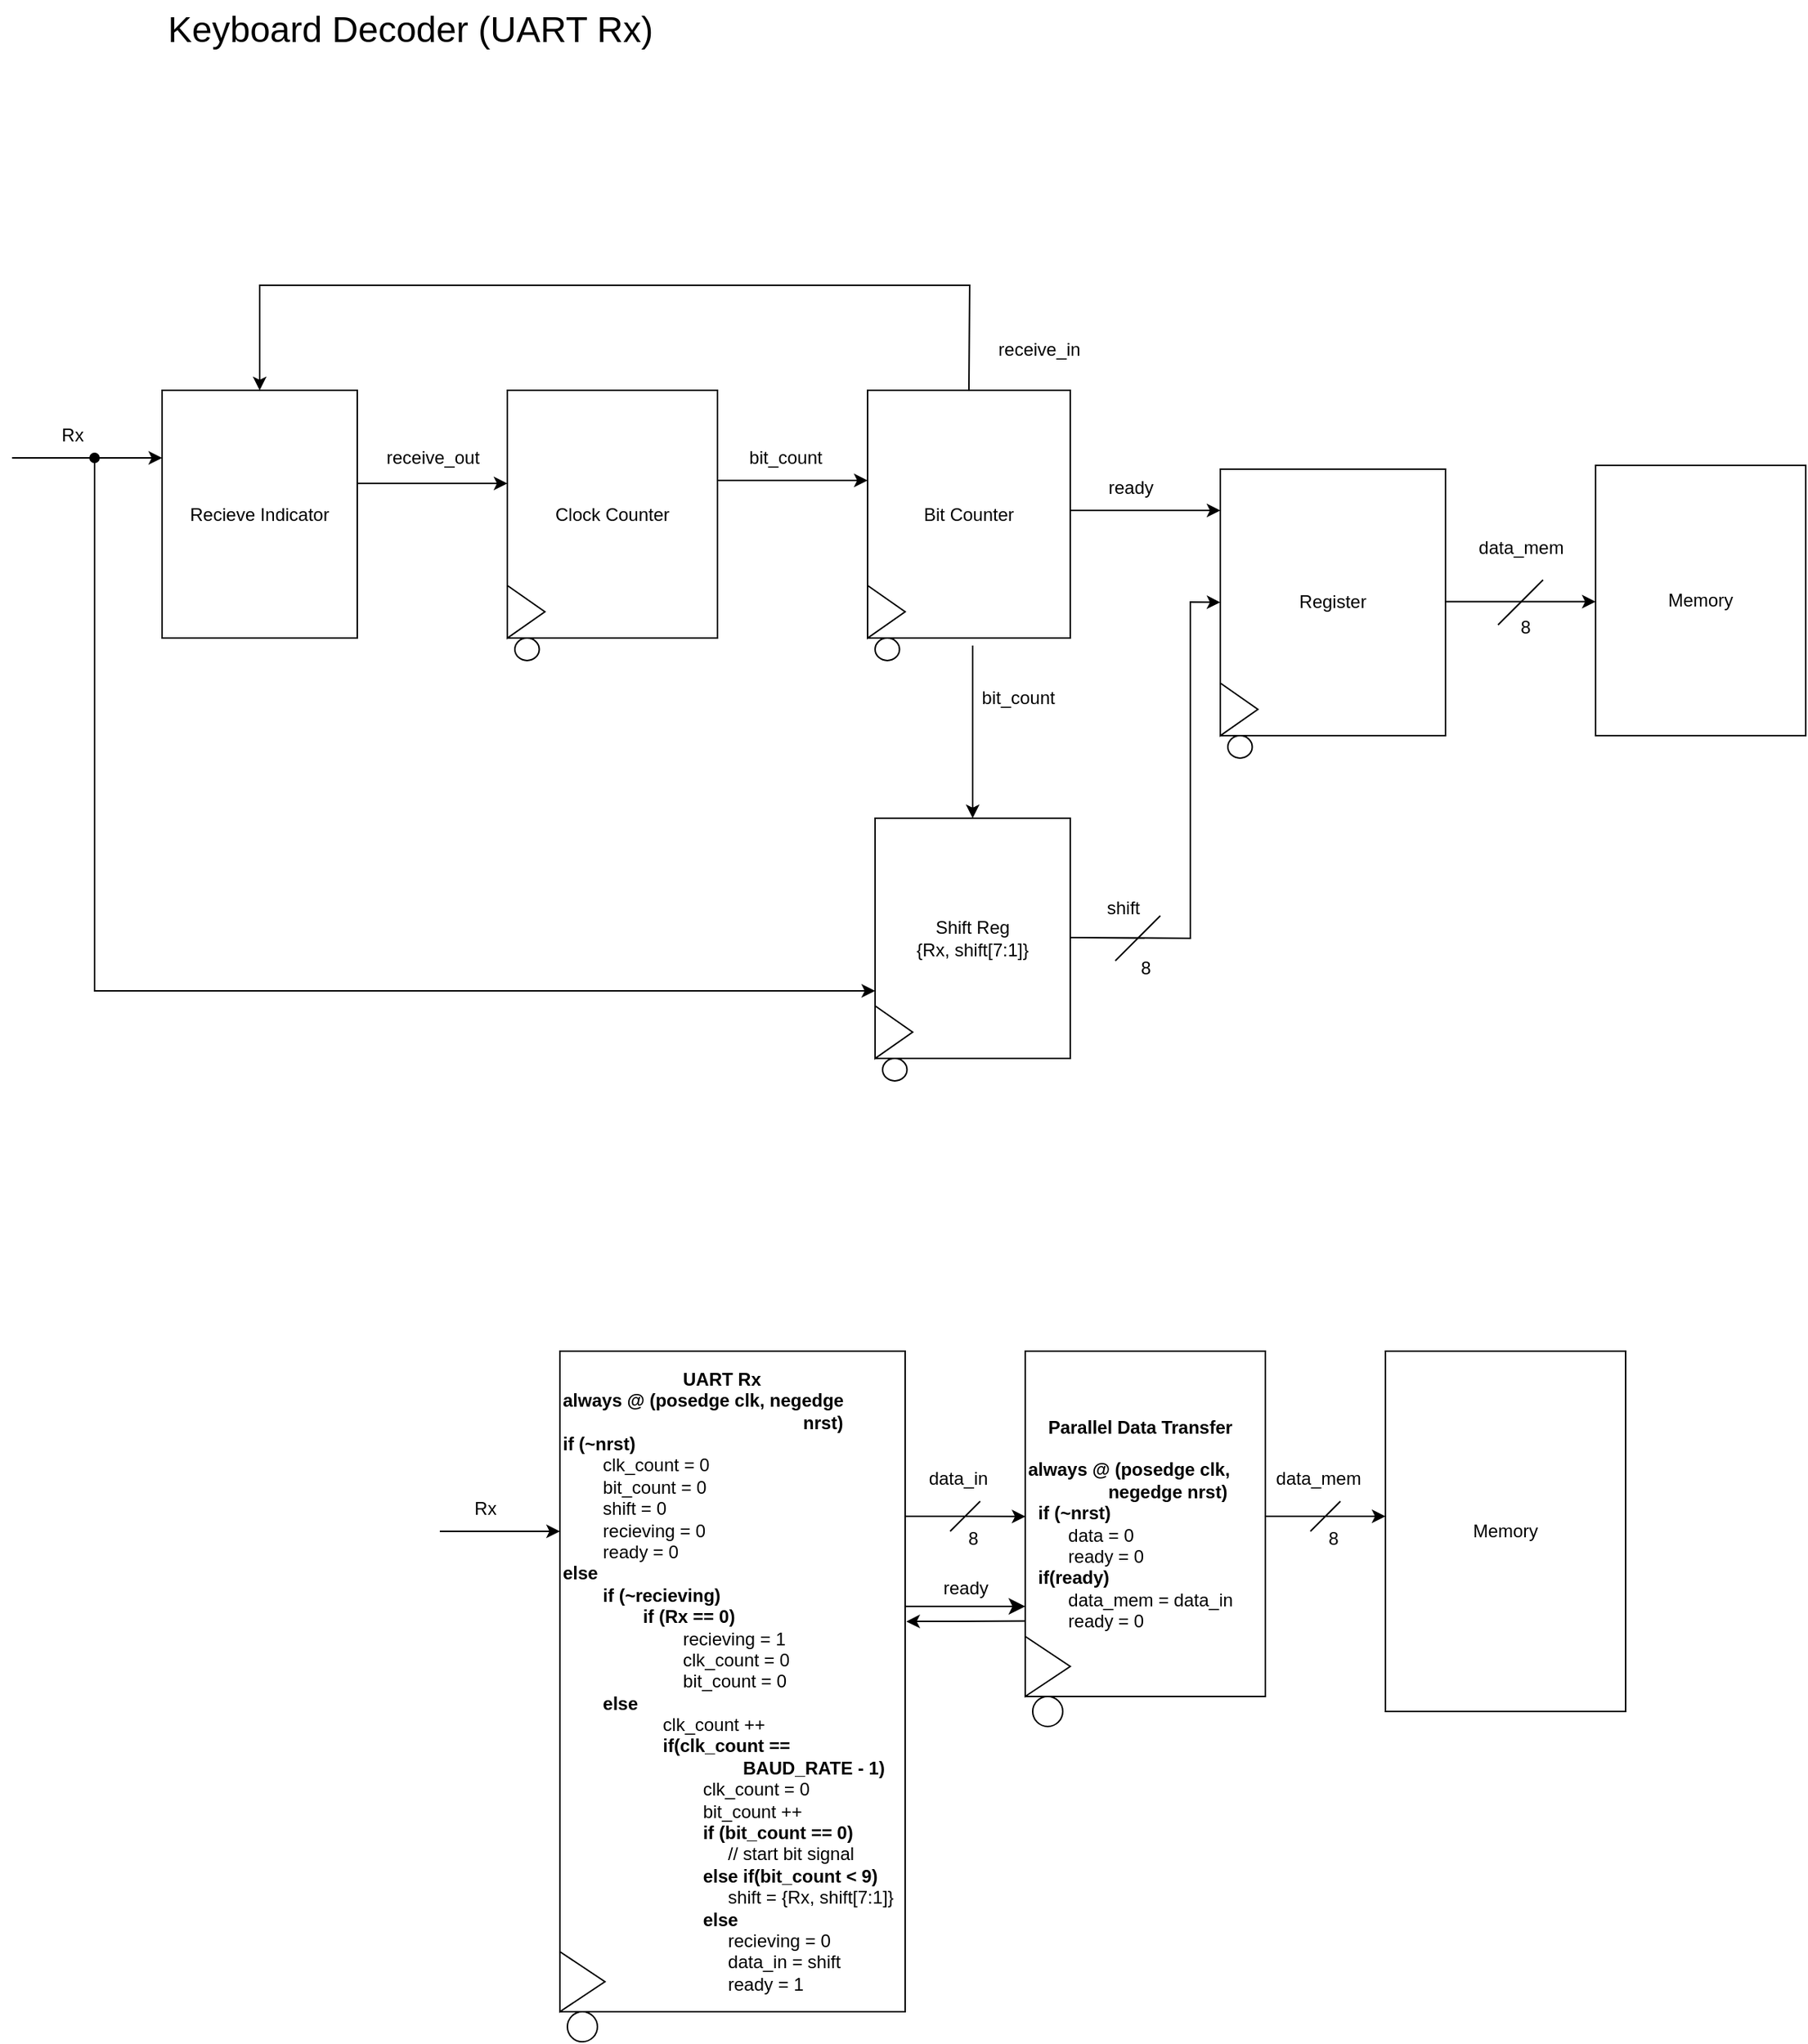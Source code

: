 <mxfile version="24.5.5" type="github">
  <diagram name="Page-1" id="hJIKlYoYh9tqUhOvAnFu">
    <mxGraphModel dx="1364" dy="756" grid="0" gridSize="10" guides="1" tooltips="1" connect="1" arrows="1" fold="1" page="0" pageScale="1" pageWidth="850" pageHeight="1100" math="0" shadow="0">
      <root>
        <mxCell id="0" />
        <mxCell id="1" parent="0" />
        <mxCell id="zQOek3tgbETVmvYBOYxM-1" value="&lt;font style=&quot;font-size: 24px;&quot;&gt;Keyboard Decoder (UART Rx)&lt;/font&gt;" style="text;html=1;align=center;verticalAlign=middle;resizable=0;points=[];autosize=1;strokeColor=none;fillColor=none;" parent="1" vertex="1">
          <mxGeometry x="235" y="20" width="350" height="40" as="geometry" />
        </mxCell>
        <mxCell id="zQOek3tgbETVmvYBOYxM-20" style="edgeStyle=orthogonalEdgeStyle;rounded=0;orthogonalLoop=1;jettySize=auto;html=1;exitX=1;exitY=0.25;exitDx=0;exitDy=0;entryX=0.001;entryY=0.479;entryDx=0;entryDy=0;entryPerimeter=0;" parent="1" source="zQOek3tgbETVmvYBOYxM-2" target="zQOek3tgbETVmvYBOYxM-17" edge="1">
          <mxGeometry relative="1" as="geometry" />
        </mxCell>
        <mxCell id="zQOek3tgbETVmvYBOYxM-2" value="&lt;b&gt;&lt;span style=&quot;white-space: pre;&quot;&gt;&#x9;&lt;span style=&quot;white-space: pre;&quot;&gt;&#x9;&lt;/span&gt;&lt;span style=&quot;white-space: pre;&quot;&gt;&#x9;&lt;/span&gt;&lt;/span&gt;UART Rx&lt;/b&gt;&lt;div&gt;&lt;b&gt;always @ (posedge clk, negedge &lt;span style=&quot;white-space: pre;&quot;&gt;&#x9;&lt;/span&gt;&lt;span style=&quot;white-space: pre;&quot;&gt;&#x9;&lt;/span&gt;&lt;span style=&quot;white-space: pre;&quot;&gt;&#x9;&lt;/span&gt;&lt;span style=&quot;white-space: pre;&quot;&gt;&#x9;&lt;/span&gt;&lt;span style=&quot;white-space: pre;&quot;&gt;&#x9;&lt;/span&gt;&lt;span style=&quot;white-space: pre;&quot;&gt;&#x9;&lt;/span&gt;nrst)&lt;/b&gt;&lt;/div&gt;&lt;div&gt;&lt;b&gt;if (~nrst)&lt;/b&gt;&lt;/div&gt;&lt;div&gt;&lt;span style=&quot;white-space: pre;&quot;&gt;&#x9;&lt;/span&gt;clk_count = 0&lt;/div&gt;&lt;div&gt;&lt;span style=&quot;white-space: pre;&quot;&gt;&#x9;&lt;/span&gt;bit_count = 0&lt;/div&gt;&lt;div&gt;&lt;span style=&quot;white-space: pre;&quot;&gt;&#x9;&lt;/span&gt;shift = 0&lt;/div&gt;&lt;div&gt;&lt;span style=&quot;white-space: pre;&quot;&gt;&#x9;&lt;/span&gt;recieving = 0&lt;/div&gt;&lt;div&gt;&lt;span style=&quot;white-space: pre;&quot;&gt;&#x9;&lt;/span&gt;ready = 0&lt;/div&gt;&lt;div&gt;&lt;b&gt;else&lt;/b&gt;&lt;/div&gt;&lt;div&gt;&lt;b&gt;&amp;nbsp; &amp;nbsp; &amp;nbsp; &amp;nbsp; if (~recieving)&lt;/b&gt;&lt;/div&gt;&lt;div&gt;&lt;b&gt;&lt;span style=&quot;white-space: pre;&quot;&gt;&#x9;&lt;span style=&quot;white-space: pre;&quot;&gt;&#x9;&lt;/span&gt;&lt;/span&gt;if (Rx == 0)&lt;/b&gt;&lt;/div&gt;&lt;div&gt;&lt;span style=&quot;white-space: pre;&quot;&gt;&lt;span style=&quot;white-space: pre;&quot;&gt;&#x9;&lt;/span&gt;&#x9;&lt;span style=&quot;white-space: pre;&quot;&gt;&#x9;&lt;/span&gt;&lt;/span&gt;recieving = 1&lt;/div&gt;&lt;div&gt;&lt;span style=&quot;white-space: pre;&quot;&gt;&lt;span style=&quot;white-space: pre;&quot;&gt;&#x9;&lt;/span&gt;&#x9;&lt;span style=&quot;white-space: pre;&quot;&gt;&#x9;&lt;/span&gt;&lt;/span&gt;clk_count = 0&lt;/div&gt;&lt;div&gt;&lt;span style=&quot;white-space: pre;&quot;&gt;&lt;span style=&quot;white-space: pre;&quot;&gt;&#x9;&lt;/span&gt;&#x9;&lt;span style=&quot;white-space: pre;&quot;&gt;&#x9;&lt;/span&gt;&lt;/span&gt;bit_count = 0&lt;/div&gt;&lt;div&gt;&lt;b&gt;&lt;span style=&quot;white-space: pre;&quot;&gt;&#x9;&lt;/span&gt;else&amp;nbsp;&lt;/b&gt;&lt;/div&gt;&lt;blockquote style=&quot;margin: 0 0 0 40px; border: none; padding: 0px;&quot;&gt;&lt;div&gt;&lt;span style=&quot;white-space: pre;&quot;&gt;&#x9;&lt;/span&gt;clk_count ++&lt;/div&gt;&lt;div&gt;&lt;b&gt;&lt;span style=&quot;white-space: pre;&quot;&gt;&#x9;&lt;/span&gt;if(clk_count ==&amp;nbsp; &amp;nbsp; &amp;nbsp;&amp;nbsp;&lt;span style=&quot;white-space: pre;&quot;&gt;&#x9;&lt;/span&gt;&lt;span style=&quot;white-space: pre;&quot;&gt;&#x9;&lt;span style=&quot;white-space: pre;&quot;&gt;&#x9;&lt;/span&gt;&lt;/span&gt;BAUD_RATE - 1)&lt;/b&gt;&lt;/div&gt;&lt;div&gt;&lt;span style=&quot;white-space: pre;&quot;&gt;&#x9;&lt;/span&gt;&lt;span style=&quot;white-space: pre;&quot;&gt;&#x9;&lt;/span&gt;clk_count = 0&lt;/div&gt;&lt;div&gt;&lt;span style=&quot;white-space: pre;&quot;&gt;&#x9;&lt;/span&gt;&lt;span style=&quot;white-space: pre;&quot;&gt;&#x9;&lt;/span&gt;bit_count ++&lt;/div&gt;&lt;div&gt;&lt;b&gt;&lt;span style=&quot;white-space: pre;&quot;&gt;&#x9;&lt;/span&gt;&lt;span style=&quot;white-space: pre;&quot;&gt;&#x9;&lt;/span&gt;if (bit_count == 0)&lt;/b&gt;&lt;/div&gt;&lt;div&gt;&lt;span style=&quot;white-space: pre;&quot;&gt;&#x9;&lt;/span&gt;&lt;span style=&quot;white-space: pre;&quot;&gt;&#x9;&lt;/span&gt;&amp;nbsp; &amp;nbsp; &amp;nbsp;// start bit signal&lt;/div&gt;&lt;div&gt;&lt;b&gt;&lt;span style=&quot;white-space: pre;&quot;&gt;&#x9;&lt;/span&gt;&lt;span style=&quot;white-space: pre;&quot;&gt;&#x9;&lt;/span&gt;else if(bit_count &amp;lt; 9)&lt;/b&gt;&lt;/div&gt;&lt;div&gt;&lt;span style=&quot;white-space: pre;&quot;&gt;&#x9;&lt;/span&gt;&lt;span style=&quot;white-space: pre;&quot;&gt;&#x9;&lt;/span&gt;&amp;nbsp; &amp;nbsp; &amp;nbsp;shift = {Rx, shift[7:1]}&lt;/div&gt;&lt;div&gt;&lt;b&gt;&lt;span style=&quot;white-space: pre;&quot;&gt;&#x9;&lt;/span&gt;&lt;span style=&quot;white-space: pre;&quot;&gt;&#x9;&lt;/span&gt;else&lt;/b&gt;&lt;/div&gt;&lt;div&gt;&lt;span style=&quot;white-space: pre;&quot;&gt;&#x9;&lt;/span&gt;&lt;span style=&quot;white-space: pre;&quot;&gt;&#x9;&lt;/span&gt;&amp;nbsp; &amp;nbsp; &amp;nbsp;recieving = 0&lt;/div&gt;&lt;div&gt;&lt;span style=&quot;white-space: pre;&quot;&gt;&#x9;&lt;/span&gt;&lt;span style=&quot;white-space: pre;&quot;&gt;&#x9;&lt;/span&gt;&amp;nbsp; &amp;nbsp; &amp;nbsp;data_in = shift&lt;/div&gt;&lt;div&gt;&lt;span style=&quot;white-space: pre;&quot;&gt;&#x9;&lt;/span&gt;&lt;span style=&quot;white-space: pre;&quot;&gt;&#x9;&lt;/span&gt;&amp;nbsp; &amp;nbsp; &amp;nbsp;ready = 1&lt;/div&gt;&lt;/blockquote&gt;" style="whiteSpace=wrap;html=1;align=left;" parent="1" vertex="1">
          <mxGeometry x="510" y="920" width="230" height="440" as="geometry" />
        </mxCell>
        <mxCell id="zQOek3tgbETVmvYBOYxM-3" value="" style="endArrow=classic;html=1;rounded=0;" parent="1" edge="1">
          <mxGeometry width="50" height="50" relative="1" as="geometry">
            <mxPoint x="430" y="1040" as="sourcePoint" />
            <mxPoint x="510" y="1040" as="targetPoint" />
          </mxGeometry>
        </mxCell>
        <mxCell id="zQOek3tgbETVmvYBOYxM-14" value="Rx" style="text;html=1;align=center;verticalAlign=middle;resizable=0;points=[];autosize=1;strokeColor=none;fillColor=none;" parent="1" vertex="1">
          <mxGeometry x="440" y="1010" width="40" height="30" as="geometry" />
        </mxCell>
        <mxCell id="zQOek3tgbETVmvYBOYxM-15" value="Memory" style="whiteSpace=wrap;html=1;" parent="1" vertex="1">
          <mxGeometry x="1060" y="920" width="160" height="240" as="geometry" />
        </mxCell>
        <mxCell id="zQOek3tgbETVmvYBOYxM-17" value="&lt;b&gt;&amp;nbsp; &amp;nbsp; Parallel Data Transfer&lt;/b&gt;&lt;div&gt;&lt;b&gt;&lt;br&gt;&lt;/b&gt;&lt;div&gt;&lt;b&gt;always @ (posedge clk, &lt;span style=&quot;white-space: pre;&quot;&gt;&#x9;&lt;/span&gt;&lt;span style=&quot;white-space: pre;&quot;&gt;&#x9;&lt;/span&gt;negedge nrst)&lt;/b&gt;&lt;/div&gt;&lt;div&gt;&lt;b&gt;&amp;nbsp; if (~nrst)&lt;/b&gt;&lt;/div&gt;&lt;div&gt;&lt;span style=&quot;white-space: pre;&quot;&gt;&#x9;&lt;/span&gt;data = 0&lt;/div&gt;&lt;div&gt;&lt;span style=&quot;white-space: pre;&quot;&gt;&#x9;&lt;/span&gt;ready = 0&lt;/div&gt;&lt;div&gt;&lt;b&gt;&amp;nbsp; if(ready)&lt;/b&gt;&lt;/div&gt;&lt;div&gt;&lt;span style=&quot;white-space: pre;&quot;&gt;&#x9;&lt;/span&gt;data_mem = data_in&lt;/div&gt;&lt;div&gt;&lt;span style=&quot;white-space: pre;&quot;&gt;&#x9;&lt;/span&gt;ready = 0&lt;/div&gt;&lt;/div&gt;" style="whiteSpace=wrap;html=1;align=left;" parent="1" vertex="1">
          <mxGeometry x="820" y="920" width="160" height="230" as="geometry" />
        </mxCell>
        <mxCell id="zQOek3tgbETVmvYBOYxM-19" value="data_in" style="text;html=1;align=center;verticalAlign=middle;resizable=0;points=[];autosize=1;strokeColor=none;fillColor=none;" parent="1" vertex="1">
          <mxGeometry x="745" y="990" width="60" height="30" as="geometry" />
        </mxCell>
        <mxCell id="zQOek3tgbETVmvYBOYxM-21" value="" style="endArrow=none;html=1;rounded=0;" parent="1" edge="1">
          <mxGeometry width="50" height="50" relative="1" as="geometry">
            <mxPoint x="770" y="1040" as="sourcePoint" />
            <mxPoint x="790" y="1020" as="targetPoint" />
          </mxGeometry>
        </mxCell>
        <mxCell id="zQOek3tgbETVmvYBOYxM-22" value="8" style="text;html=1;align=center;verticalAlign=middle;resizable=0;points=[];autosize=1;strokeColor=none;fillColor=none;" parent="1" vertex="1">
          <mxGeometry x="770" y="1030" width="30" height="30" as="geometry" />
        </mxCell>
        <mxCell id="zQOek3tgbETVmvYBOYxM-26" value="" style="edgeStyle=none;orthogonalLoop=1;jettySize=auto;html=1;endArrow=classic;startArrow=none;endSize=8;startSize=8;rounded=0;startFill=0;" parent="1" edge="1">
          <mxGeometry width="100" relative="1" as="geometry">
            <mxPoint x="740" y="1090" as="sourcePoint" />
            <mxPoint x="820" y="1090" as="targetPoint" />
            <Array as="points" />
          </mxGeometry>
        </mxCell>
        <mxCell id="zQOek3tgbETVmvYBOYxM-27" value="&lt;div&gt;&lt;br&gt;&lt;/div&gt;ready" style="text;html=1;align=center;verticalAlign=middle;resizable=0;points=[];autosize=1;strokeColor=none;fillColor=none;" parent="1" vertex="1">
          <mxGeometry x="755" y="1050" width="50" height="40" as="geometry" />
        </mxCell>
        <mxCell id="zQOek3tgbETVmvYBOYxM-32" style="edgeStyle=orthogonalEdgeStyle;rounded=0;orthogonalLoop=1;jettySize=auto;html=1;exitX=1;exitY=0.25;exitDx=0;exitDy=0;entryX=0.001;entryY=0.479;entryDx=0;entryDy=0;entryPerimeter=0;" parent="1" edge="1">
          <mxGeometry relative="1" as="geometry">
            <mxPoint x="980" y="1030" as="sourcePoint" />
            <mxPoint x="1060" y="1030" as="targetPoint" />
          </mxGeometry>
        </mxCell>
        <mxCell id="zQOek3tgbETVmvYBOYxM-33" value="data_mem" style="text;html=1;align=center;verticalAlign=middle;resizable=0;points=[];autosize=1;strokeColor=none;fillColor=none;" parent="1" vertex="1">
          <mxGeometry x="975" y="990" width="80" height="30" as="geometry" />
        </mxCell>
        <mxCell id="zQOek3tgbETVmvYBOYxM-34" value="" style="endArrow=none;html=1;rounded=0;" parent="1" edge="1">
          <mxGeometry width="50" height="50" relative="1" as="geometry">
            <mxPoint x="1010" y="1040" as="sourcePoint" />
            <mxPoint x="1030" y="1020" as="targetPoint" />
          </mxGeometry>
        </mxCell>
        <mxCell id="zQOek3tgbETVmvYBOYxM-35" value="8" style="text;html=1;align=center;verticalAlign=middle;resizable=0;points=[];autosize=1;strokeColor=none;fillColor=none;" parent="1" vertex="1">
          <mxGeometry x="1010" y="1030" width="30" height="30" as="geometry" />
        </mxCell>
        <mxCell id="EONkaieYPSGUkPehgWkg-1" value="" style="edgeStyle=none;orthogonalLoop=1;jettySize=auto;html=1;rounded=0;entryX=1.004;entryY=0.432;entryDx=0;entryDy=0;entryPerimeter=0;exitX=-0.001;exitY=0.825;exitDx=0;exitDy=0;exitPerimeter=0;" parent="1" edge="1">
          <mxGeometry width="100" relative="1" as="geometry">
            <mxPoint x="819.84" y="1099.75" as="sourcePoint" />
            <mxPoint x="740.8" y="1100.08" as="targetPoint" />
            <Array as="points" />
          </mxGeometry>
        </mxCell>
        <mxCell id="9Id_C44nwDwOBjQY_pvZ-1" value="" style="triangle;whiteSpace=wrap;html=1;" parent="1" vertex="1">
          <mxGeometry x="510" y="1320" width="30" height="40" as="geometry" />
        </mxCell>
        <mxCell id="9Id_C44nwDwOBjQY_pvZ-2" value="" style="ellipse;whiteSpace=wrap;html=1;" parent="1" vertex="1">
          <mxGeometry x="515" y="1360" width="20" height="20" as="geometry" />
        </mxCell>
        <mxCell id="9Id_C44nwDwOBjQY_pvZ-3" value="" style="triangle;whiteSpace=wrap;html=1;" parent="1" vertex="1">
          <mxGeometry x="820" y="1110" width="30" height="40" as="geometry" />
        </mxCell>
        <mxCell id="9Id_C44nwDwOBjQY_pvZ-4" value="" style="ellipse;whiteSpace=wrap;html=1;" parent="1" vertex="1">
          <mxGeometry x="825" y="1150" width="20" height="20" as="geometry" />
        </mxCell>
        <mxCell id="n4ZOIPBennIeKUP7Elqf-1" value="" style="edgeStyle=none;orthogonalLoop=1;jettySize=auto;html=1;rounded=0;" parent="1" edge="1">
          <mxGeometry width="100" relative="1" as="geometry">
            <mxPoint x="145" y="325" as="sourcePoint" />
            <mxPoint x="245" y="325" as="targetPoint" />
            <Array as="points" />
          </mxGeometry>
        </mxCell>
        <mxCell id="n4ZOIPBennIeKUP7Elqf-2" value="Rx" style="text;html=1;align=center;verticalAlign=middle;resizable=0;points=[];autosize=1;strokeColor=none;fillColor=none;" parent="1" vertex="1">
          <mxGeometry x="165" y="295" width="40" height="30" as="geometry" />
        </mxCell>
        <mxCell id="n4ZOIPBennIeKUP7Elqf-3" value="Recieve Indicator" style="whiteSpace=wrap;html=1;" parent="1" vertex="1">
          <mxGeometry x="245" y="280" width="130" height="165" as="geometry" />
        </mxCell>
        <mxCell id="n4ZOIPBennIeKUP7Elqf-4" value="" style="edgeStyle=none;orthogonalLoop=1;jettySize=auto;html=1;rounded=0;" parent="1" edge="1">
          <mxGeometry width="100" relative="1" as="geometry">
            <mxPoint x="375" y="342" as="sourcePoint" />
            <mxPoint x="475" y="342" as="targetPoint" />
            <Array as="points" />
          </mxGeometry>
        </mxCell>
        <mxCell id="n4ZOIPBennIeKUP7Elqf-5" value="receive_out" style="text;html=1;align=center;verticalAlign=middle;resizable=0;points=[];autosize=1;strokeColor=none;fillColor=none;" parent="1" vertex="1">
          <mxGeometry x="385" y="312" width="80" height="26" as="geometry" />
        </mxCell>
        <mxCell id="n4ZOIPBennIeKUP7Elqf-6" value="Clock Counter" style="whiteSpace=wrap;html=1;" parent="1" vertex="1">
          <mxGeometry x="475" y="280" width="140" height="165" as="geometry" />
        </mxCell>
        <mxCell id="n4ZOIPBennIeKUP7Elqf-7" value="Bit Counter" style="whiteSpace=wrap;html=1;" parent="1" vertex="1">
          <mxGeometry x="715" y="280" width="135" height="165" as="geometry" />
        </mxCell>
        <mxCell id="n4ZOIPBennIeKUP7Elqf-8" value="" style="edgeStyle=none;orthogonalLoop=1;jettySize=auto;html=1;rounded=0;" parent="1" edge="1">
          <mxGeometry width="100" relative="1" as="geometry">
            <mxPoint x="615" y="340" as="sourcePoint" />
            <mxPoint x="715" y="340" as="targetPoint" />
            <Array as="points" />
          </mxGeometry>
        </mxCell>
        <mxCell id="n4ZOIPBennIeKUP7Elqf-9" value="&lt;div&gt;&lt;span style=&quot;background-color: initial;&quot;&gt;bit_count&lt;/span&gt;&lt;br&gt;&lt;/div&gt;" style="text;html=1;align=center;verticalAlign=middle;resizable=0;points=[];autosize=1;strokeColor=none;fillColor=none;" parent="1" vertex="1">
          <mxGeometry x="625" y="310" width="70" height="30" as="geometry" />
        </mxCell>
        <mxCell id="n4ZOIPBennIeKUP7Elqf-15" value="" style="triangle;whiteSpace=wrap;html=1;" parent="1" vertex="1">
          <mxGeometry x="475" y="410" width="25" height="35" as="geometry" />
        </mxCell>
        <mxCell id="n4ZOIPBennIeKUP7Elqf-16" value="" style="ellipse;whiteSpace=wrap;html=1;" parent="1" vertex="1">
          <mxGeometry x="480" y="445" width="16.25" height="15" as="geometry" />
        </mxCell>
        <mxCell id="n4ZOIPBennIeKUP7Elqf-17" value="" style="triangle;whiteSpace=wrap;html=1;" parent="1" vertex="1">
          <mxGeometry x="715" y="410" width="25" height="35" as="geometry" />
        </mxCell>
        <mxCell id="n4ZOIPBennIeKUP7Elqf-18" value="" style="ellipse;whiteSpace=wrap;html=1;" parent="1" vertex="1">
          <mxGeometry x="720" y="445" width="16.25" height="15" as="geometry" />
        </mxCell>
        <mxCell id="n4ZOIPBennIeKUP7Elqf-20" value="Shift Reg&lt;div&gt;{Rx, shift[7:1]}&lt;/div&gt;" style="whiteSpace=wrap;html=1;" parent="1" vertex="1">
          <mxGeometry x="720" y="565" width="130" height="160" as="geometry" />
        </mxCell>
        <mxCell id="n4ZOIPBennIeKUP7Elqf-21" value="" style="edgeStyle=none;orthogonalLoop=1;jettySize=auto;html=1;rounded=0;exitX=0.875;exitY=1;exitDx=0;exitDy=0;exitPerimeter=0;entryX=0;entryY=0.719;entryDx=0;entryDy=0;startArrow=oval;startFill=1;entryPerimeter=0;" parent="1" source="n4ZOIPBennIeKUP7Elqf-2" target="n4ZOIPBennIeKUP7Elqf-20" edge="1">
          <mxGeometry width="100" relative="1" as="geometry">
            <mxPoint x="330" y="600" as="sourcePoint" />
            <mxPoint x="430" y="600" as="targetPoint" />
            <Array as="points">
              <mxPoint x="200" y="680" />
            </Array>
          </mxGeometry>
        </mxCell>
        <mxCell id="n4ZOIPBennIeKUP7Elqf-24" value="" style="triangle;whiteSpace=wrap;html=1;" parent="1" vertex="1">
          <mxGeometry x="720" y="690" width="25" height="35" as="geometry" />
        </mxCell>
        <mxCell id="n4ZOIPBennIeKUP7Elqf-25" value="" style="ellipse;whiteSpace=wrap;html=1;" parent="1" vertex="1">
          <mxGeometry x="725" y="725" width="16.25" height="15" as="geometry" />
        </mxCell>
        <mxCell id="n4ZOIPBennIeKUP7Elqf-26" value="" style="edgeStyle=none;orthogonalLoop=1;jettySize=auto;html=1;rounded=0;entryX=0;entryY=0.5;entryDx=0;entryDy=0;" parent="1" target="n4ZOIPBennIeKUP7Elqf-36" edge="1">
          <mxGeometry width="100" relative="1" as="geometry">
            <mxPoint x="850" y="644.5" as="sourcePoint" />
            <mxPoint x="950" y="644.5" as="targetPoint" />
            <Array as="points">
              <mxPoint x="930" y="645" />
              <mxPoint x="930" y="421" />
            </Array>
          </mxGeometry>
        </mxCell>
        <mxCell id="n4ZOIPBennIeKUP7Elqf-27" value="shift" style="text;html=1;align=center;verticalAlign=middle;resizable=0;points=[];autosize=1;strokeColor=none;fillColor=none;" parent="1" vertex="1">
          <mxGeometry x="860" y="610" width="50" height="30" as="geometry" />
        </mxCell>
        <mxCell id="n4ZOIPBennIeKUP7Elqf-28" value="" style="edgeStyle=none;orthogonalLoop=1;jettySize=auto;html=1;rounded=0;entryX=0.5;entryY=0;entryDx=0;entryDy=0;" parent="1" target="n4ZOIPBennIeKUP7Elqf-20" edge="1">
          <mxGeometry width="100" relative="1" as="geometry">
            <mxPoint x="785" y="450" as="sourcePoint" />
            <mxPoint x="880" y="445" as="targetPoint" />
            <Array as="points" />
          </mxGeometry>
        </mxCell>
        <mxCell id="n4ZOIPBennIeKUP7Elqf-29" value="&lt;div&gt;&lt;span style=&quot;background-color: initial;&quot;&gt;bit_count&lt;/span&gt;&lt;br&gt;&lt;/div&gt;" style="text;html=1;align=center;verticalAlign=middle;resizable=0;points=[];autosize=1;strokeColor=none;fillColor=none;" parent="1" vertex="1">
          <mxGeometry x="780" y="470" width="70" height="30" as="geometry" />
        </mxCell>
        <mxCell id="n4ZOIPBennIeKUP7Elqf-30" value="" style="endArrow=none;html=1;rounded=0;" parent="1" edge="1">
          <mxGeometry width="50" height="50" relative="1" as="geometry">
            <mxPoint x="880" y="660" as="sourcePoint" />
            <mxPoint x="910" y="630" as="targetPoint" />
          </mxGeometry>
        </mxCell>
        <mxCell id="n4ZOIPBennIeKUP7Elqf-31" value="8" style="text;html=1;align=center;verticalAlign=middle;resizable=0;points=[];autosize=1;strokeColor=none;fillColor=none;" parent="1" vertex="1">
          <mxGeometry x="885" y="650" width="30" height="30" as="geometry" />
        </mxCell>
        <mxCell id="n4ZOIPBennIeKUP7Elqf-32" value="" style="edgeStyle=none;orthogonalLoop=1;jettySize=auto;html=1;rounded=0;" parent="1" edge="1">
          <mxGeometry width="100" relative="1" as="geometry">
            <mxPoint x="850" y="360" as="sourcePoint" />
            <mxPoint x="950" y="360" as="targetPoint" />
            <Array as="points" />
          </mxGeometry>
        </mxCell>
        <mxCell id="n4ZOIPBennIeKUP7Elqf-33" value="ready" style="text;html=1;align=center;verticalAlign=middle;resizable=0;points=[];autosize=1;strokeColor=none;fillColor=none;" parent="1" vertex="1">
          <mxGeometry x="865" y="330" width="50" height="30" as="geometry" />
        </mxCell>
        <mxCell id="n4ZOIPBennIeKUP7Elqf-34" value="" style="edgeStyle=none;orthogonalLoop=1;jettySize=auto;html=1;rounded=0;exitX=0.5;exitY=0;exitDx=0;exitDy=0;entryX=0.5;entryY=0;entryDx=0;entryDy=0;" parent="1" source="n4ZOIPBennIeKUP7Elqf-7" target="n4ZOIPBennIeKUP7Elqf-3" edge="1">
          <mxGeometry width="100" relative="1" as="geometry">
            <mxPoint x="720" y="240" as="sourcePoint" />
            <mxPoint x="820" y="240" as="targetPoint" />
            <Array as="points">
              <mxPoint x="783" y="210" />
              <mxPoint x="310" y="210" />
            </Array>
          </mxGeometry>
        </mxCell>
        <mxCell id="n4ZOIPBennIeKUP7Elqf-35" value="receive_in" style="text;html=1;align=center;verticalAlign=middle;resizable=0;points=[];autosize=1;strokeColor=none;fillColor=none;" parent="1" vertex="1">
          <mxGeometry x="792" y="240" width="73" height="26" as="geometry" />
        </mxCell>
        <mxCell id="n4ZOIPBennIeKUP7Elqf-36" value="Register" style="whiteSpace=wrap;html=1;" parent="1" vertex="1">
          <mxGeometry x="950" y="332.5" width="150" height="177.5" as="geometry" />
        </mxCell>
        <mxCell id="n4ZOIPBennIeKUP7Elqf-37" value="" style="edgeStyle=none;orthogonalLoop=1;jettySize=auto;html=1;rounded=0;" parent="1" edge="1">
          <mxGeometry width="100" relative="1" as="geometry">
            <mxPoint x="1100" y="420.75" as="sourcePoint" />
            <mxPoint x="1200" y="420.75" as="targetPoint" />
            <Array as="points" />
          </mxGeometry>
        </mxCell>
        <mxCell id="n4ZOIPBennIeKUP7Elqf-38" value="data_mem" style="text;html=1;align=center;verticalAlign=middle;resizable=0;points=[];autosize=1;strokeColor=none;fillColor=none;" parent="1" vertex="1">
          <mxGeometry x="1110" y="370" width="80" height="30" as="geometry" />
        </mxCell>
        <mxCell id="n4ZOIPBennIeKUP7Elqf-39" value="" style="endArrow=none;html=1;rounded=0;" parent="1" edge="1">
          <mxGeometry width="50" height="50" relative="1" as="geometry">
            <mxPoint x="1135" y="436.25" as="sourcePoint" />
            <mxPoint x="1165" y="406.25" as="targetPoint" />
          </mxGeometry>
        </mxCell>
        <mxCell id="n4ZOIPBennIeKUP7Elqf-40" value="8" style="text;html=1;align=center;verticalAlign=middle;resizable=0;points=[];autosize=1;strokeColor=none;fillColor=none;" parent="1" vertex="1">
          <mxGeometry x="1137.5" y="422.5" width="30" height="30" as="geometry" />
        </mxCell>
        <mxCell id="n4ZOIPBennIeKUP7Elqf-41" value="Memory" style="whiteSpace=wrap;html=1;" parent="1" vertex="1">
          <mxGeometry x="1200" y="330" width="140" height="180" as="geometry" />
        </mxCell>
        <mxCell id="n4ZOIPBennIeKUP7Elqf-44" value="" style="triangle;whiteSpace=wrap;html=1;" parent="1" vertex="1">
          <mxGeometry x="950" y="475" width="25" height="35" as="geometry" />
        </mxCell>
        <mxCell id="n4ZOIPBennIeKUP7Elqf-45" value="" style="ellipse;whiteSpace=wrap;html=1;" parent="1" vertex="1">
          <mxGeometry x="955" y="510" width="16.25" height="15" as="geometry" />
        </mxCell>
      </root>
    </mxGraphModel>
  </diagram>
</mxfile>
